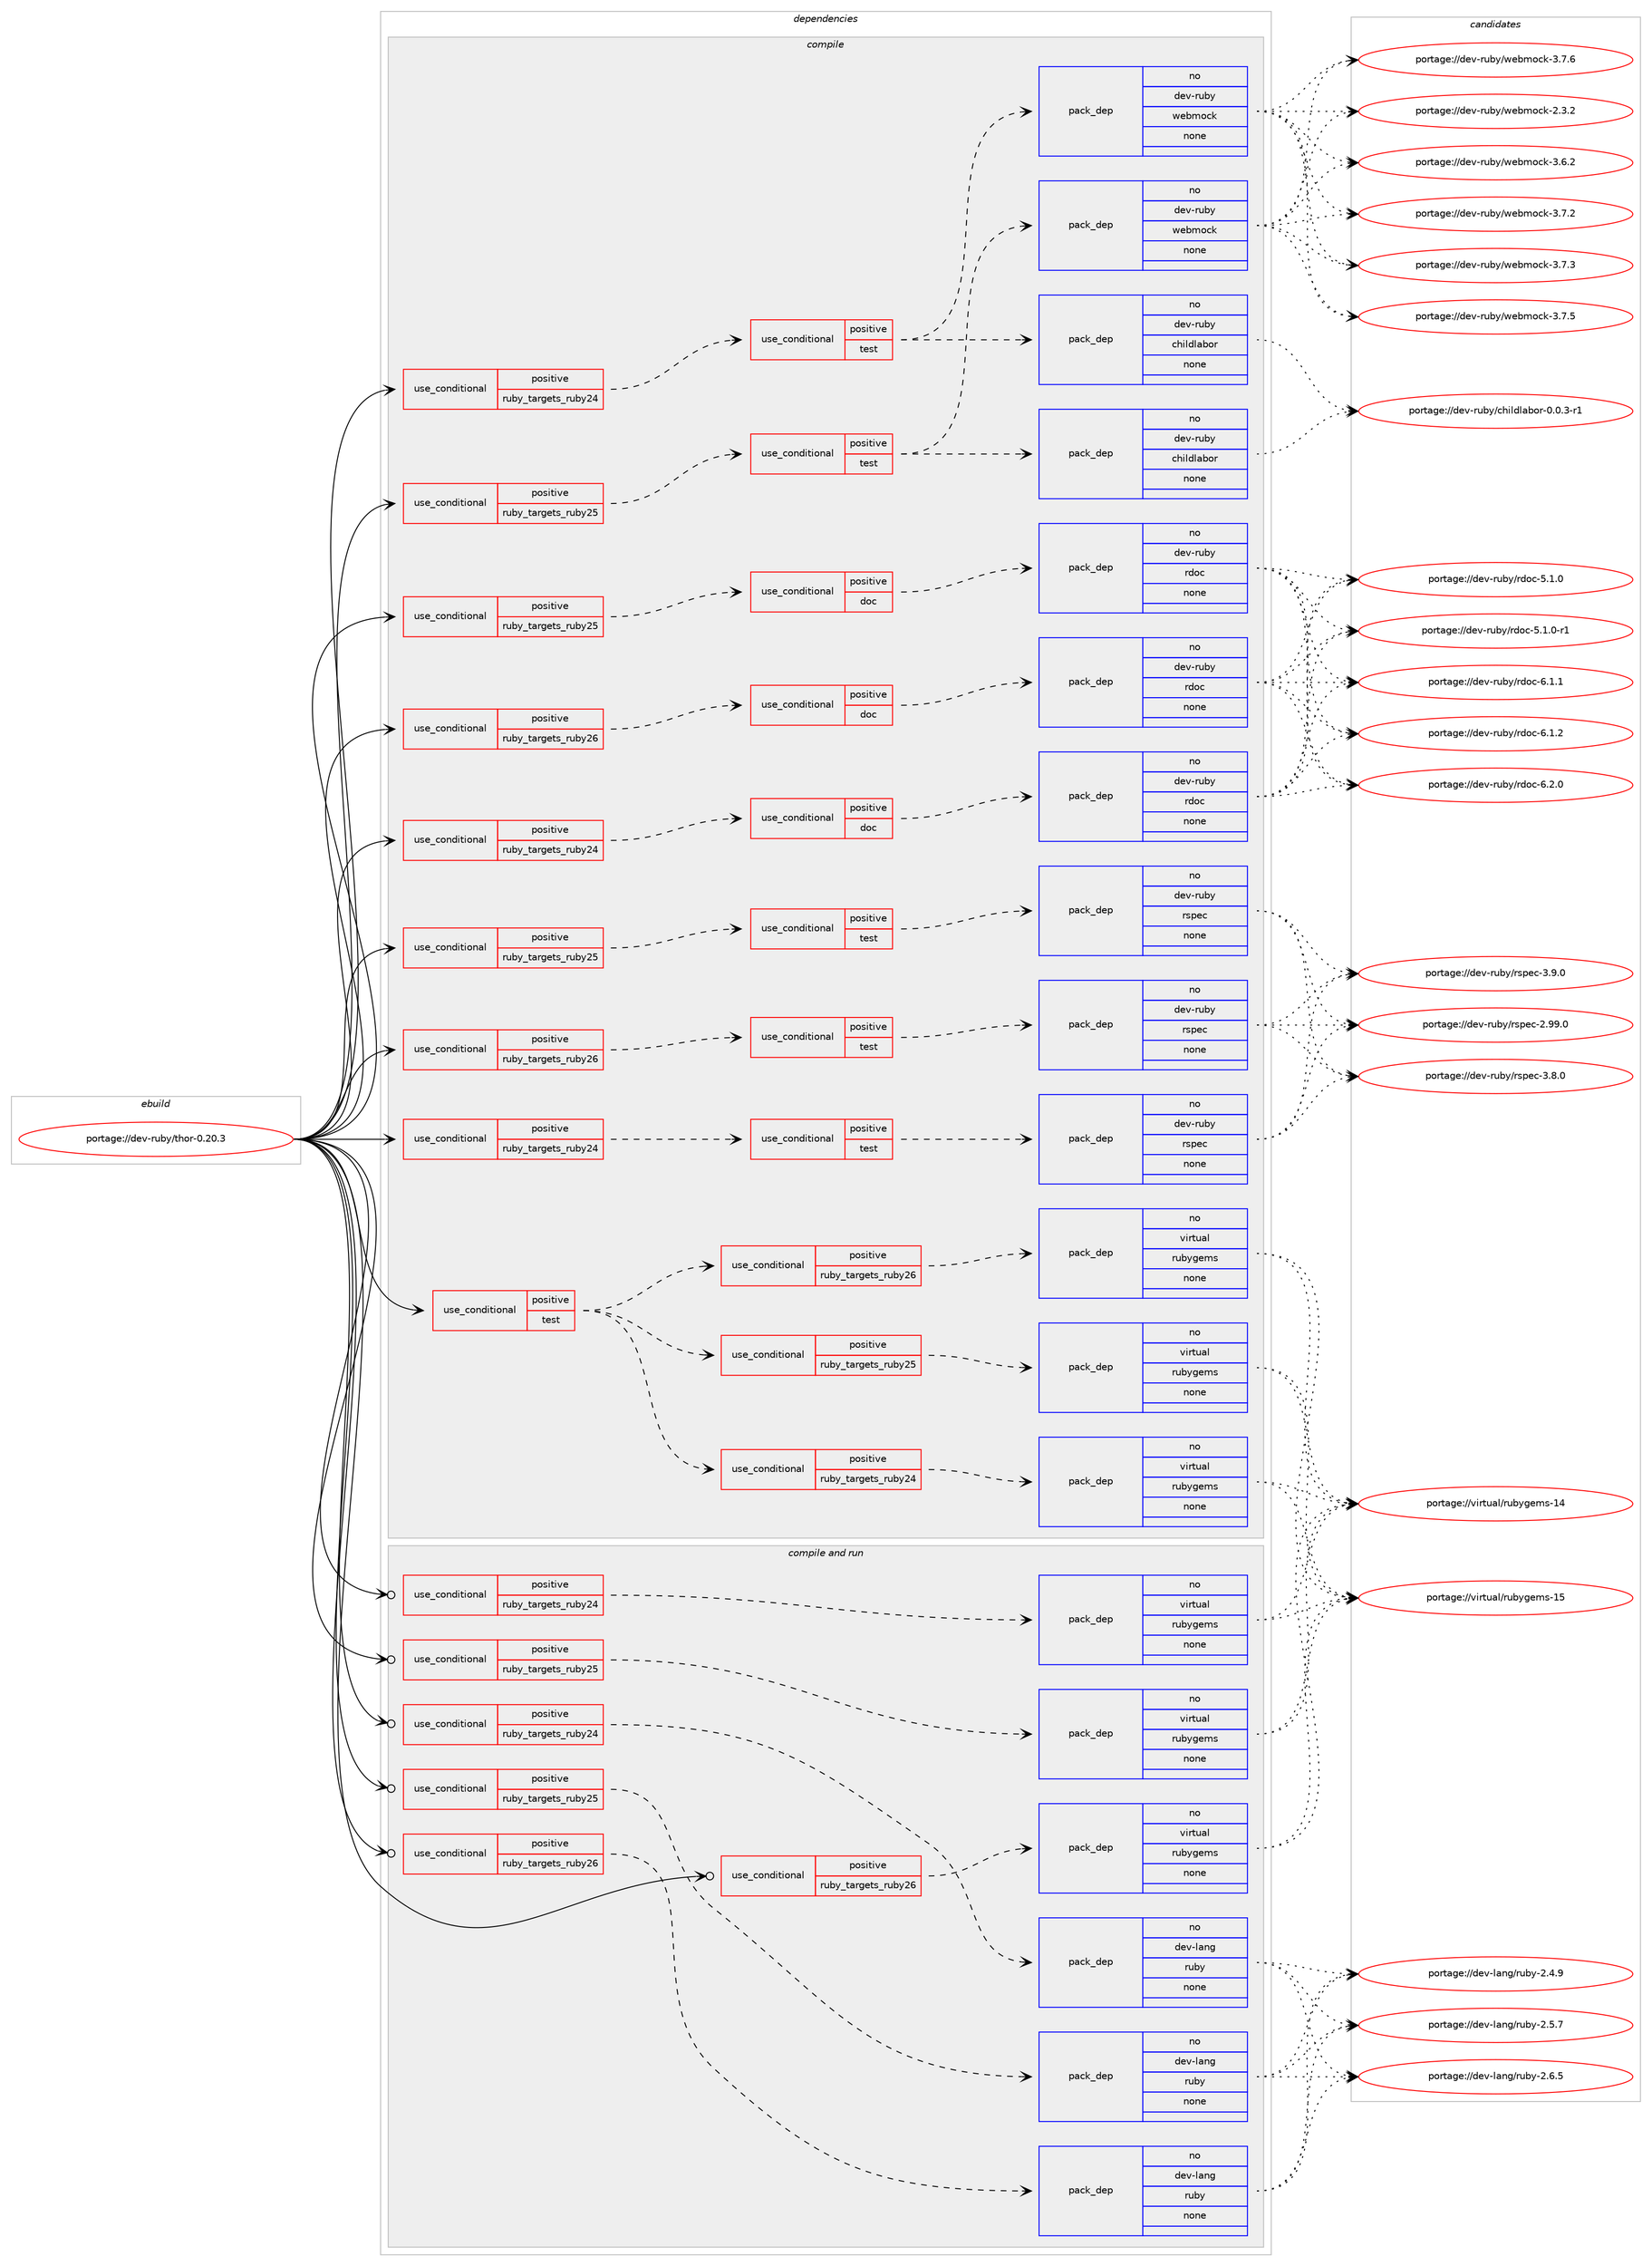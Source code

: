 digraph prolog {

# *************
# Graph options
# *************

newrank=true;
concentrate=true;
compound=true;
graph [rankdir=LR,fontname=Helvetica,fontsize=10,ranksep=1.5];#, ranksep=2.5, nodesep=0.2];
edge  [arrowhead=vee];
node  [fontname=Helvetica,fontsize=10];

# **********
# The ebuild
# **********

subgraph cluster_leftcol {
color=gray;
rank=same;
label=<<i>ebuild</i>>;
id [label="portage://dev-ruby/thor-0.20.3", color=red, width=4, href="../dev-ruby/thor-0.20.3.svg"];
}

# ****************
# The dependencies
# ****************

subgraph cluster_midcol {
color=gray;
label=<<i>dependencies</i>>;
subgraph cluster_compile {
fillcolor="#eeeeee";
style=filled;
label=<<i>compile</i>>;
subgraph cond67918 {
dependency252709 [label=<<TABLE BORDER="0" CELLBORDER="1" CELLSPACING="0" CELLPADDING="4"><TR><TD ROWSPAN="3" CELLPADDING="10">use_conditional</TD></TR><TR><TD>positive</TD></TR><TR><TD>ruby_targets_ruby24</TD></TR></TABLE>>, shape=none, color=red];
subgraph cond67919 {
dependency252710 [label=<<TABLE BORDER="0" CELLBORDER="1" CELLSPACING="0" CELLPADDING="4"><TR><TD ROWSPAN="3" CELLPADDING="10">use_conditional</TD></TR><TR><TD>positive</TD></TR><TR><TD>doc</TD></TR></TABLE>>, shape=none, color=red];
subgraph pack181232 {
dependency252711 [label=<<TABLE BORDER="0" CELLBORDER="1" CELLSPACING="0" CELLPADDING="4" WIDTH="220"><TR><TD ROWSPAN="6" CELLPADDING="30">pack_dep</TD></TR><TR><TD WIDTH="110">no</TD></TR><TR><TD>dev-ruby</TD></TR><TR><TD>rdoc</TD></TR><TR><TD>none</TD></TR><TR><TD></TD></TR></TABLE>>, shape=none, color=blue];
}
dependency252710:e -> dependency252711:w [weight=20,style="dashed",arrowhead="vee"];
}
dependency252709:e -> dependency252710:w [weight=20,style="dashed",arrowhead="vee"];
}
id:e -> dependency252709:w [weight=20,style="solid",arrowhead="vee"];
subgraph cond67920 {
dependency252712 [label=<<TABLE BORDER="0" CELLBORDER="1" CELLSPACING="0" CELLPADDING="4"><TR><TD ROWSPAN="3" CELLPADDING="10">use_conditional</TD></TR><TR><TD>positive</TD></TR><TR><TD>ruby_targets_ruby24</TD></TR></TABLE>>, shape=none, color=red];
subgraph cond67921 {
dependency252713 [label=<<TABLE BORDER="0" CELLBORDER="1" CELLSPACING="0" CELLPADDING="4"><TR><TD ROWSPAN="3" CELLPADDING="10">use_conditional</TD></TR><TR><TD>positive</TD></TR><TR><TD>test</TD></TR></TABLE>>, shape=none, color=red];
subgraph pack181233 {
dependency252714 [label=<<TABLE BORDER="0" CELLBORDER="1" CELLSPACING="0" CELLPADDING="4" WIDTH="220"><TR><TD ROWSPAN="6" CELLPADDING="30">pack_dep</TD></TR><TR><TD WIDTH="110">no</TD></TR><TR><TD>dev-ruby</TD></TR><TR><TD>childlabor</TD></TR><TR><TD>none</TD></TR><TR><TD></TD></TR></TABLE>>, shape=none, color=blue];
}
dependency252713:e -> dependency252714:w [weight=20,style="dashed",arrowhead="vee"];
subgraph pack181234 {
dependency252715 [label=<<TABLE BORDER="0" CELLBORDER="1" CELLSPACING="0" CELLPADDING="4" WIDTH="220"><TR><TD ROWSPAN="6" CELLPADDING="30">pack_dep</TD></TR><TR><TD WIDTH="110">no</TD></TR><TR><TD>dev-ruby</TD></TR><TR><TD>webmock</TD></TR><TR><TD>none</TD></TR><TR><TD></TD></TR></TABLE>>, shape=none, color=blue];
}
dependency252713:e -> dependency252715:w [weight=20,style="dashed",arrowhead="vee"];
}
dependency252712:e -> dependency252713:w [weight=20,style="dashed",arrowhead="vee"];
}
id:e -> dependency252712:w [weight=20,style="solid",arrowhead="vee"];
subgraph cond67922 {
dependency252716 [label=<<TABLE BORDER="0" CELLBORDER="1" CELLSPACING="0" CELLPADDING="4"><TR><TD ROWSPAN="3" CELLPADDING="10">use_conditional</TD></TR><TR><TD>positive</TD></TR><TR><TD>ruby_targets_ruby24</TD></TR></TABLE>>, shape=none, color=red];
subgraph cond67923 {
dependency252717 [label=<<TABLE BORDER="0" CELLBORDER="1" CELLSPACING="0" CELLPADDING="4"><TR><TD ROWSPAN="3" CELLPADDING="10">use_conditional</TD></TR><TR><TD>positive</TD></TR><TR><TD>test</TD></TR></TABLE>>, shape=none, color=red];
subgraph pack181235 {
dependency252718 [label=<<TABLE BORDER="0" CELLBORDER="1" CELLSPACING="0" CELLPADDING="4" WIDTH="220"><TR><TD ROWSPAN="6" CELLPADDING="30">pack_dep</TD></TR><TR><TD WIDTH="110">no</TD></TR><TR><TD>dev-ruby</TD></TR><TR><TD>rspec</TD></TR><TR><TD>none</TD></TR><TR><TD></TD></TR></TABLE>>, shape=none, color=blue];
}
dependency252717:e -> dependency252718:w [weight=20,style="dashed",arrowhead="vee"];
}
dependency252716:e -> dependency252717:w [weight=20,style="dashed",arrowhead="vee"];
}
id:e -> dependency252716:w [weight=20,style="solid",arrowhead="vee"];
subgraph cond67924 {
dependency252719 [label=<<TABLE BORDER="0" CELLBORDER="1" CELLSPACING="0" CELLPADDING="4"><TR><TD ROWSPAN="3" CELLPADDING="10">use_conditional</TD></TR><TR><TD>positive</TD></TR><TR><TD>ruby_targets_ruby25</TD></TR></TABLE>>, shape=none, color=red];
subgraph cond67925 {
dependency252720 [label=<<TABLE BORDER="0" CELLBORDER="1" CELLSPACING="0" CELLPADDING="4"><TR><TD ROWSPAN="3" CELLPADDING="10">use_conditional</TD></TR><TR><TD>positive</TD></TR><TR><TD>doc</TD></TR></TABLE>>, shape=none, color=red];
subgraph pack181236 {
dependency252721 [label=<<TABLE BORDER="0" CELLBORDER="1" CELLSPACING="0" CELLPADDING="4" WIDTH="220"><TR><TD ROWSPAN="6" CELLPADDING="30">pack_dep</TD></TR><TR><TD WIDTH="110">no</TD></TR><TR><TD>dev-ruby</TD></TR><TR><TD>rdoc</TD></TR><TR><TD>none</TD></TR><TR><TD></TD></TR></TABLE>>, shape=none, color=blue];
}
dependency252720:e -> dependency252721:w [weight=20,style="dashed",arrowhead="vee"];
}
dependency252719:e -> dependency252720:w [weight=20,style="dashed",arrowhead="vee"];
}
id:e -> dependency252719:w [weight=20,style="solid",arrowhead="vee"];
subgraph cond67926 {
dependency252722 [label=<<TABLE BORDER="0" CELLBORDER="1" CELLSPACING="0" CELLPADDING="4"><TR><TD ROWSPAN="3" CELLPADDING="10">use_conditional</TD></TR><TR><TD>positive</TD></TR><TR><TD>ruby_targets_ruby25</TD></TR></TABLE>>, shape=none, color=red];
subgraph cond67927 {
dependency252723 [label=<<TABLE BORDER="0" CELLBORDER="1" CELLSPACING="0" CELLPADDING="4"><TR><TD ROWSPAN="3" CELLPADDING="10">use_conditional</TD></TR><TR><TD>positive</TD></TR><TR><TD>test</TD></TR></TABLE>>, shape=none, color=red];
subgraph pack181237 {
dependency252724 [label=<<TABLE BORDER="0" CELLBORDER="1" CELLSPACING="0" CELLPADDING="4" WIDTH="220"><TR><TD ROWSPAN="6" CELLPADDING="30">pack_dep</TD></TR><TR><TD WIDTH="110">no</TD></TR><TR><TD>dev-ruby</TD></TR><TR><TD>childlabor</TD></TR><TR><TD>none</TD></TR><TR><TD></TD></TR></TABLE>>, shape=none, color=blue];
}
dependency252723:e -> dependency252724:w [weight=20,style="dashed",arrowhead="vee"];
subgraph pack181238 {
dependency252725 [label=<<TABLE BORDER="0" CELLBORDER="1" CELLSPACING="0" CELLPADDING="4" WIDTH="220"><TR><TD ROWSPAN="6" CELLPADDING="30">pack_dep</TD></TR><TR><TD WIDTH="110">no</TD></TR><TR><TD>dev-ruby</TD></TR><TR><TD>webmock</TD></TR><TR><TD>none</TD></TR><TR><TD></TD></TR></TABLE>>, shape=none, color=blue];
}
dependency252723:e -> dependency252725:w [weight=20,style="dashed",arrowhead="vee"];
}
dependency252722:e -> dependency252723:w [weight=20,style="dashed",arrowhead="vee"];
}
id:e -> dependency252722:w [weight=20,style="solid",arrowhead="vee"];
subgraph cond67928 {
dependency252726 [label=<<TABLE BORDER="0" CELLBORDER="1" CELLSPACING="0" CELLPADDING="4"><TR><TD ROWSPAN="3" CELLPADDING="10">use_conditional</TD></TR><TR><TD>positive</TD></TR><TR><TD>ruby_targets_ruby25</TD></TR></TABLE>>, shape=none, color=red];
subgraph cond67929 {
dependency252727 [label=<<TABLE BORDER="0" CELLBORDER="1" CELLSPACING="0" CELLPADDING="4"><TR><TD ROWSPAN="3" CELLPADDING="10">use_conditional</TD></TR><TR><TD>positive</TD></TR><TR><TD>test</TD></TR></TABLE>>, shape=none, color=red];
subgraph pack181239 {
dependency252728 [label=<<TABLE BORDER="0" CELLBORDER="1" CELLSPACING="0" CELLPADDING="4" WIDTH="220"><TR><TD ROWSPAN="6" CELLPADDING="30">pack_dep</TD></TR><TR><TD WIDTH="110">no</TD></TR><TR><TD>dev-ruby</TD></TR><TR><TD>rspec</TD></TR><TR><TD>none</TD></TR><TR><TD></TD></TR></TABLE>>, shape=none, color=blue];
}
dependency252727:e -> dependency252728:w [weight=20,style="dashed",arrowhead="vee"];
}
dependency252726:e -> dependency252727:w [weight=20,style="dashed",arrowhead="vee"];
}
id:e -> dependency252726:w [weight=20,style="solid",arrowhead="vee"];
subgraph cond67930 {
dependency252729 [label=<<TABLE BORDER="0" CELLBORDER="1" CELLSPACING="0" CELLPADDING="4"><TR><TD ROWSPAN="3" CELLPADDING="10">use_conditional</TD></TR><TR><TD>positive</TD></TR><TR><TD>ruby_targets_ruby26</TD></TR></TABLE>>, shape=none, color=red];
subgraph cond67931 {
dependency252730 [label=<<TABLE BORDER="0" CELLBORDER="1" CELLSPACING="0" CELLPADDING="4"><TR><TD ROWSPAN="3" CELLPADDING="10">use_conditional</TD></TR><TR><TD>positive</TD></TR><TR><TD>doc</TD></TR></TABLE>>, shape=none, color=red];
subgraph pack181240 {
dependency252731 [label=<<TABLE BORDER="0" CELLBORDER="1" CELLSPACING="0" CELLPADDING="4" WIDTH="220"><TR><TD ROWSPAN="6" CELLPADDING="30">pack_dep</TD></TR><TR><TD WIDTH="110">no</TD></TR><TR><TD>dev-ruby</TD></TR><TR><TD>rdoc</TD></TR><TR><TD>none</TD></TR><TR><TD></TD></TR></TABLE>>, shape=none, color=blue];
}
dependency252730:e -> dependency252731:w [weight=20,style="dashed",arrowhead="vee"];
}
dependency252729:e -> dependency252730:w [weight=20,style="dashed",arrowhead="vee"];
}
id:e -> dependency252729:w [weight=20,style="solid",arrowhead="vee"];
subgraph cond67932 {
dependency252732 [label=<<TABLE BORDER="0" CELLBORDER="1" CELLSPACING="0" CELLPADDING="4"><TR><TD ROWSPAN="3" CELLPADDING="10">use_conditional</TD></TR><TR><TD>positive</TD></TR><TR><TD>ruby_targets_ruby26</TD></TR></TABLE>>, shape=none, color=red];
subgraph cond67933 {
dependency252733 [label=<<TABLE BORDER="0" CELLBORDER="1" CELLSPACING="0" CELLPADDING="4"><TR><TD ROWSPAN="3" CELLPADDING="10">use_conditional</TD></TR><TR><TD>positive</TD></TR><TR><TD>test</TD></TR></TABLE>>, shape=none, color=red];
subgraph pack181241 {
dependency252734 [label=<<TABLE BORDER="0" CELLBORDER="1" CELLSPACING="0" CELLPADDING="4" WIDTH="220"><TR><TD ROWSPAN="6" CELLPADDING="30">pack_dep</TD></TR><TR><TD WIDTH="110">no</TD></TR><TR><TD>dev-ruby</TD></TR><TR><TD>rspec</TD></TR><TR><TD>none</TD></TR><TR><TD></TD></TR></TABLE>>, shape=none, color=blue];
}
dependency252733:e -> dependency252734:w [weight=20,style="dashed",arrowhead="vee"];
}
dependency252732:e -> dependency252733:w [weight=20,style="dashed",arrowhead="vee"];
}
id:e -> dependency252732:w [weight=20,style="solid",arrowhead="vee"];
subgraph cond67934 {
dependency252735 [label=<<TABLE BORDER="0" CELLBORDER="1" CELLSPACING="0" CELLPADDING="4"><TR><TD ROWSPAN="3" CELLPADDING="10">use_conditional</TD></TR><TR><TD>positive</TD></TR><TR><TD>test</TD></TR></TABLE>>, shape=none, color=red];
subgraph cond67935 {
dependency252736 [label=<<TABLE BORDER="0" CELLBORDER="1" CELLSPACING="0" CELLPADDING="4"><TR><TD ROWSPAN="3" CELLPADDING="10">use_conditional</TD></TR><TR><TD>positive</TD></TR><TR><TD>ruby_targets_ruby24</TD></TR></TABLE>>, shape=none, color=red];
subgraph pack181242 {
dependency252737 [label=<<TABLE BORDER="0" CELLBORDER="1" CELLSPACING="0" CELLPADDING="4" WIDTH="220"><TR><TD ROWSPAN="6" CELLPADDING="30">pack_dep</TD></TR><TR><TD WIDTH="110">no</TD></TR><TR><TD>virtual</TD></TR><TR><TD>rubygems</TD></TR><TR><TD>none</TD></TR><TR><TD></TD></TR></TABLE>>, shape=none, color=blue];
}
dependency252736:e -> dependency252737:w [weight=20,style="dashed",arrowhead="vee"];
}
dependency252735:e -> dependency252736:w [weight=20,style="dashed",arrowhead="vee"];
subgraph cond67936 {
dependency252738 [label=<<TABLE BORDER="0" CELLBORDER="1" CELLSPACING="0" CELLPADDING="4"><TR><TD ROWSPAN="3" CELLPADDING="10">use_conditional</TD></TR><TR><TD>positive</TD></TR><TR><TD>ruby_targets_ruby25</TD></TR></TABLE>>, shape=none, color=red];
subgraph pack181243 {
dependency252739 [label=<<TABLE BORDER="0" CELLBORDER="1" CELLSPACING="0" CELLPADDING="4" WIDTH="220"><TR><TD ROWSPAN="6" CELLPADDING="30">pack_dep</TD></TR><TR><TD WIDTH="110">no</TD></TR><TR><TD>virtual</TD></TR><TR><TD>rubygems</TD></TR><TR><TD>none</TD></TR><TR><TD></TD></TR></TABLE>>, shape=none, color=blue];
}
dependency252738:e -> dependency252739:w [weight=20,style="dashed",arrowhead="vee"];
}
dependency252735:e -> dependency252738:w [weight=20,style="dashed",arrowhead="vee"];
subgraph cond67937 {
dependency252740 [label=<<TABLE BORDER="0" CELLBORDER="1" CELLSPACING="0" CELLPADDING="4"><TR><TD ROWSPAN="3" CELLPADDING="10">use_conditional</TD></TR><TR><TD>positive</TD></TR><TR><TD>ruby_targets_ruby26</TD></TR></TABLE>>, shape=none, color=red];
subgraph pack181244 {
dependency252741 [label=<<TABLE BORDER="0" CELLBORDER="1" CELLSPACING="0" CELLPADDING="4" WIDTH="220"><TR><TD ROWSPAN="6" CELLPADDING="30">pack_dep</TD></TR><TR><TD WIDTH="110">no</TD></TR><TR><TD>virtual</TD></TR><TR><TD>rubygems</TD></TR><TR><TD>none</TD></TR><TR><TD></TD></TR></TABLE>>, shape=none, color=blue];
}
dependency252740:e -> dependency252741:w [weight=20,style="dashed",arrowhead="vee"];
}
dependency252735:e -> dependency252740:w [weight=20,style="dashed",arrowhead="vee"];
}
id:e -> dependency252735:w [weight=20,style="solid",arrowhead="vee"];
}
subgraph cluster_compileandrun {
fillcolor="#eeeeee";
style=filled;
label=<<i>compile and run</i>>;
subgraph cond67938 {
dependency252742 [label=<<TABLE BORDER="0" CELLBORDER="1" CELLSPACING="0" CELLPADDING="4"><TR><TD ROWSPAN="3" CELLPADDING="10">use_conditional</TD></TR><TR><TD>positive</TD></TR><TR><TD>ruby_targets_ruby24</TD></TR></TABLE>>, shape=none, color=red];
subgraph pack181245 {
dependency252743 [label=<<TABLE BORDER="0" CELLBORDER="1" CELLSPACING="0" CELLPADDING="4" WIDTH="220"><TR><TD ROWSPAN="6" CELLPADDING="30">pack_dep</TD></TR><TR><TD WIDTH="110">no</TD></TR><TR><TD>dev-lang</TD></TR><TR><TD>ruby</TD></TR><TR><TD>none</TD></TR><TR><TD></TD></TR></TABLE>>, shape=none, color=blue];
}
dependency252742:e -> dependency252743:w [weight=20,style="dashed",arrowhead="vee"];
}
id:e -> dependency252742:w [weight=20,style="solid",arrowhead="odotvee"];
subgraph cond67939 {
dependency252744 [label=<<TABLE BORDER="0" CELLBORDER="1" CELLSPACING="0" CELLPADDING="4"><TR><TD ROWSPAN="3" CELLPADDING="10">use_conditional</TD></TR><TR><TD>positive</TD></TR><TR><TD>ruby_targets_ruby24</TD></TR></TABLE>>, shape=none, color=red];
subgraph pack181246 {
dependency252745 [label=<<TABLE BORDER="0" CELLBORDER="1" CELLSPACING="0" CELLPADDING="4" WIDTH="220"><TR><TD ROWSPAN="6" CELLPADDING="30">pack_dep</TD></TR><TR><TD WIDTH="110">no</TD></TR><TR><TD>virtual</TD></TR><TR><TD>rubygems</TD></TR><TR><TD>none</TD></TR><TR><TD></TD></TR></TABLE>>, shape=none, color=blue];
}
dependency252744:e -> dependency252745:w [weight=20,style="dashed",arrowhead="vee"];
}
id:e -> dependency252744:w [weight=20,style="solid",arrowhead="odotvee"];
subgraph cond67940 {
dependency252746 [label=<<TABLE BORDER="0" CELLBORDER="1" CELLSPACING="0" CELLPADDING="4"><TR><TD ROWSPAN="3" CELLPADDING="10">use_conditional</TD></TR><TR><TD>positive</TD></TR><TR><TD>ruby_targets_ruby25</TD></TR></TABLE>>, shape=none, color=red];
subgraph pack181247 {
dependency252747 [label=<<TABLE BORDER="0" CELLBORDER="1" CELLSPACING="0" CELLPADDING="4" WIDTH="220"><TR><TD ROWSPAN="6" CELLPADDING="30">pack_dep</TD></TR><TR><TD WIDTH="110">no</TD></TR><TR><TD>dev-lang</TD></TR><TR><TD>ruby</TD></TR><TR><TD>none</TD></TR><TR><TD></TD></TR></TABLE>>, shape=none, color=blue];
}
dependency252746:e -> dependency252747:w [weight=20,style="dashed",arrowhead="vee"];
}
id:e -> dependency252746:w [weight=20,style="solid",arrowhead="odotvee"];
subgraph cond67941 {
dependency252748 [label=<<TABLE BORDER="0" CELLBORDER="1" CELLSPACING="0" CELLPADDING="4"><TR><TD ROWSPAN="3" CELLPADDING="10">use_conditional</TD></TR><TR><TD>positive</TD></TR><TR><TD>ruby_targets_ruby25</TD></TR></TABLE>>, shape=none, color=red];
subgraph pack181248 {
dependency252749 [label=<<TABLE BORDER="0" CELLBORDER="1" CELLSPACING="0" CELLPADDING="4" WIDTH="220"><TR><TD ROWSPAN="6" CELLPADDING="30">pack_dep</TD></TR><TR><TD WIDTH="110">no</TD></TR><TR><TD>virtual</TD></TR><TR><TD>rubygems</TD></TR><TR><TD>none</TD></TR><TR><TD></TD></TR></TABLE>>, shape=none, color=blue];
}
dependency252748:e -> dependency252749:w [weight=20,style="dashed",arrowhead="vee"];
}
id:e -> dependency252748:w [weight=20,style="solid",arrowhead="odotvee"];
subgraph cond67942 {
dependency252750 [label=<<TABLE BORDER="0" CELLBORDER="1" CELLSPACING="0" CELLPADDING="4"><TR><TD ROWSPAN="3" CELLPADDING="10">use_conditional</TD></TR><TR><TD>positive</TD></TR><TR><TD>ruby_targets_ruby26</TD></TR></TABLE>>, shape=none, color=red];
subgraph pack181249 {
dependency252751 [label=<<TABLE BORDER="0" CELLBORDER="1" CELLSPACING="0" CELLPADDING="4" WIDTH="220"><TR><TD ROWSPAN="6" CELLPADDING="30">pack_dep</TD></TR><TR><TD WIDTH="110">no</TD></TR><TR><TD>dev-lang</TD></TR><TR><TD>ruby</TD></TR><TR><TD>none</TD></TR><TR><TD></TD></TR></TABLE>>, shape=none, color=blue];
}
dependency252750:e -> dependency252751:w [weight=20,style="dashed",arrowhead="vee"];
}
id:e -> dependency252750:w [weight=20,style="solid",arrowhead="odotvee"];
subgraph cond67943 {
dependency252752 [label=<<TABLE BORDER="0" CELLBORDER="1" CELLSPACING="0" CELLPADDING="4"><TR><TD ROWSPAN="3" CELLPADDING="10">use_conditional</TD></TR><TR><TD>positive</TD></TR><TR><TD>ruby_targets_ruby26</TD></TR></TABLE>>, shape=none, color=red];
subgraph pack181250 {
dependency252753 [label=<<TABLE BORDER="0" CELLBORDER="1" CELLSPACING="0" CELLPADDING="4" WIDTH="220"><TR><TD ROWSPAN="6" CELLPADDING="30">pack_dep</TD></TR><TR><TD WIDTH="110">no</TD></TR><TR><TD>virtual</TD></TR><TR><TD>rubygems</TD></TR><TR><TD>none</TD></TR><TR><TD></TD></TR></TABLE>>, shape=none, color=blue];
}
dependency252752:e -> dependency252753:w [weight=20,style="dashed",arrowhead="vee"];
}
id:e -> dependency252752:w [weight=20,style="solid",arrowhead="odotvee"];
}
subgraph cluster_run {
fillcolor="#eeeeee";
style=filled;
label=<<i>run</i>>;
}
}

# **************
# The candidates
# **************

subgraph cluster_choices {
rank=same;
color=gray;
label=<<i>candidates</i>>;

subgraph choice181232 {
color=black;
nodesep=1;
choiceportage10010111845114117981214711410011199455346494648 [label="portage://dev-ruby/rdoc-5.1.0", color=red, width=4,href="../dev-ruby/rdoc-5.1.0.svg"];
choiceportage100101118451141179812147114100111994553464946484511449 [label="portage://dev-ruby/rdoc-5.1.0-r1", color=red, width=4,href="../dev-ruby/rdoc-5.1.0-r1.svg"];
choiceportage10010111845114117981214711410011199455446494649 [label="portage://dev-ruby/rdoc-6.1.1", color=red, width=4,href="../dev-ruby/rdoc-6.1.1.svg"];
choiceportage10010111845114117981214711410011199455446494650 [label="portage://dev-ruby/rdoc-6.1.2", color=red, width=4,href="../dev-ruby/rdoc-6.1.2.svg"];
choiceportage10010111845114117981214711410011199455446504648 [label="portage://dev-ruby/rdoc-6.2.0", color=red, width=4,href="../dev-ruby/rdoc-6.2.0.svg"];
dependency252711:e -> choiceportage10010111845114117981214711410011199455346494648:w [style=dotted,weight="100"];
dependency252711:e -> choiceportage100101118451141179812147114100111994553464946484511449:w [style=dotted,weight="100"];
dependency252711:e -> choiceportage10010111845114117981214711410011199455446494649:w [style=dotted,weight="100"];
dependency252711:e -> choiceportage10010111845114117981214711410011199455446494650:w [style=dotted,weight="100"];
dependency252711:e -> choiceportage10010111845114117981214711410011199455446504648:w [style=dotted,weight="100"];
}
subgraph choice181233 {
color=black;
nodesep=1;
choiceportage1001011184511411798121479910410510810010897981111144548464846514511449 [label="portage://dev-ruby/childlabor-0.0.3-r1", color=red, width=4,href="../dev-ruby/childlabor-0.0.3-r1.svg"];
dependency252714:e -> choiceportage1001011184511411798121479910410510810010897981111144548464846514511449:w [style=dotted,weight="100"];
}
subgraph choice181234 {
color=black;
nodesep=1;
choiceportage1001011184511411798121471191019810911199107455046514650 [label="portage://dev-ruby/webmock-2.3.2", color=red, width=4,href="../dev-ruby/webmock-2.3.2.svg"];
choiceportage1001011184511411798121471191019810911199107455146544650 [label="portage://dev-ruby/webmock-3.6.2", color=red, width=4,href="../dev-ruby/webmock-3.6.2.svg"];
choiceportage1001011184511411798121471191019810911199107455146554650 [label="portage://dev-ruby/webmock-3.7.2", color=red, width=4,href="../dev-ruby/webmock-3.7.2.svg"];
choiceportage1001011184511411798121471191019810911199107455146554651 [label="portage://dev-ruby/webmock-3.7.3", color=red, width=4,href="../dev-ruby/webmock-3.7.3.svg"];
choiceportage1001011184511411798121471191019810911199107455146554653 [label="portage://dev-ruby/webmock-3.7.5", color=red, width=4,href="../dev-ruby/webmock-3.7.5.svg"];
choiceportage1001011184511411798121471191019810911199107455146554654 [label="portage://dev-ruby/webmock-3.7.6", color=red, width=4,href="../dev-ruby/webmock-3.7.6.svg"];
dependency252715:e -> choiceportage1001011184511411798121471191019810911199107455046514650:w [style=dotted,weight="100"];
dependency252715:e -> choiceportage1001011184511411798121471191019810911199107455146544650:w [style=dotted,weight="100"];
dependency252715:e -> choiceportage1001011184511411798121471191019810911199107455146554650:w [style=dotted,weight="100"];
dependency252715:e -> choiceportage1001011184511411798121471191019810911199107455146554651:w [style=dotted,weight="100"];
dependency252715:e -> choiceportage1001011184511411798121471191019810911199107455146554653:w [style=dotted,weight="100"];
dependency252715:e -> choiceportage1001011184511411798121471191019810911199107455146554654:w [style=dotted,weight="100"];
}
subgraph choice181235 {
color=black;
nodesep=1;
choiceportage1001011184511411798121471141151121019945504657574648 [label="portage://dev-ruby/rspec-2.99.0", color=red, width=4,href="../dev-ruby/rspec-2.99.0.svg"];
choiceportage10010111845114117981214711411511210199455146564648 [label="portage://dev-ruby/rspec-3.8.0", color=red, width=4,href="../dev-ruby/rspec-3.8.0.svg"];
choiceportage10010111845114117981214711411511210199455146574648 [label="portage://dev-ruby/rspec-3.9.0", color=red, width=4,href="../dev-ruby/rspec-3.9.0.svg"];
dependency252718:e -> choiceportage1001011184511411798121471141151121019945504657574648:w [style=dotted,weight="100"];
dependency252718:e -> choiceportage10010111845114117981214711411511210199455146564648:w [style=dotted,weight="100"];
dependency252718:e -> choiceportage10010111845114117981214711411511210199455146574648:w [style=dotted,weight="100"];
}
subgraph choice181236 {
color=black;
nodesep=1;
choiceportage10010111845114117981214711410011199455346494648 [label="portage://dev-ruby/rdoc-5.1.0", color=red, width=4,href="../dev-ruby/rdoc-5.1.0.svg"];
choiceportage100101118451141179812147114100111994553464946484511449 [label="portage://dev-ruby/rdoc-5.1.0-r1", color=red, width=4,href="../dev-ruby/rdoc-5.1.0-r1.svg"];
choiceportage10010111845114117981214711410011199455446494649 [label="portage://dev-ruby/rdoc-6.1.1", color=red, width=4,href="../dev-ruby/rdoc-6.1.1.svg"];
choiceportage10010111845114117981214711410011199455446494650 [label="portage://dev-ruby/rdoc-6.1.2", color=red, width=4,href="../dev-ruby/rdoc-6.1.2.svg"];
choiceportage10010111845114117981214711410011199455446504648 [label="portage://dev-ruby/rdoc-6.2.0", color=red, width=4,href="../dev-ruby/rdoc-6.2.0.svg"];
dependency252721:e -> choiceportage10010111845114117981214711410011199455346494648:w [style=dotted,weight="100"];
dependency252721:e -> choiceportage100101118451141179812147114100111994553464946484511449:w [style=dotted,weight="100"];
dependency252721:e -> choiceportage10010111845114117981214711410011199455446494649:w [style=dotted,weight="100"];
dependency252721:e -> choiceportage10010111845114117981214711410011199455446494650:w [style=dotted,weight="100"];
dependency252721:e -> choiceportage10010111845114117981214711410011199455446504648:w [style=dotted,weight="100"];
}
subgraph choice181237 {
color=black;
nodesep=1;
choiceportage1001011184511411798121479910410510810010897981111144548464846514511449 [label="portage://dev-ruby/childlabor-0.0.3-r1", color=red, width=4,href="../dev-ruby/childlabor-0.0.3-r1.svg"];
dependency252724:e -> choiceportage1001011184511411798121479910410510810010897981111144548464846514511449:w [style=dotted,weight="100"];
}
subgraph choice181238 {
color=black;
nodesep=1;
choiceportage1001011184511411798121471191019810911199107455046514650 [label="portage://dev-ruby/webmock-2.3.2", color=red, width=4,href="../dev-ruby/webmock-2.3.2.svg"];
choiceportage1001011184511411798121471191019810911199107455146544650 [label="portage://dev-ruby/webmock-3.6.2", color=red, width=4,href="../dev-ruby/webmock-3.6.2.svg"];
choiceportage1001011184511411798121471191019810911199107455146554650 [label="portage://dev-ruby/webmock-3.7.2", color=red, width=4,href="../dev-ruby/webmock-3.7.2.svg"];
choiceportage1001011184511411798121471191019810911199107455146554651 [label="portage://dev-ruby/webmock-3.7.3", color=red, width=4,href="../dev-ruby/webmock-3.7.3.svg"];
choiceportage1001011184511411798121471191019810911199107455146554653 [label="portage://dev-ruby/webmock-3.7.5", color=red, width=4,href="../dev-ruby/webmock-3.7.5.svg"];
choiceportage1001011184511411798121471191019810911199107455146554654 [label="portage://dev-ruby/webmock-3.7.6", color=red, width=4,href="../dev-ruby/webmock-3.7.6.svg"];
dependency252725:e -> choiceportage1001011184511411798121471191019810911199107455046514650:w [style=dotted,weight="100"];
dependency252725:e -> choiceportage1001011184511411798121471191019810911199107455146544650:w [style=dotted,weight="100"];
dependency252725:e -> choiceportage1001011184511411798121471191019810911199107455146554650:w [style=dotted,weight="100"];
dependency252725:e -> choiceportage1001011184511411798121471191019810911199107455146554651:w [style=dotted,weight="100"];
dependency252725:e -> choiceportage1001011184511411798121471191019810911199107455146554653:w [style=dotted,weight="100"];
dependency252725:e -> choiceportage1001011184511411798121471191019810911199107455146554654:w [style=dotted,weight="100"];
}
subgraph choice181239 {
color=black;
nodesep=1;
choiceportage1001011184511411798121471141151121019945504657574648 [label="portage://dev-ruby/rspec-2.99.0", color=red, width=4,href="../dev-ruby/rspec-2.99.0.svg"];
choiceportage10010111845114117981214711411511210199455146564648 [label="portage://dev-ruby/rspec-3.8.0", color=red, width=4,href="../dev-ruby/rspec-3.8.0.svg"];
choiceportage10010111845114117981214711411511210199455146574648 [label="portage://dev-ruby/rspec-3.9.0", color=red, width=4,href="../dev-ruby/rspec-3.9.0.svg"];
dependency252728:e -> choiceportage1001011184511411798121471141151121019945504657574648:w [style=dotted,weight="100"];
dependency252728:e -> choiceportage10010111845114117981214711411511210199455146564648:w [style=dotted,weight="100"];
dependency252728:e -> choiceportage10010111845114117981214711411511210199455146574648:w [style=dotted,weight="100"];
}
subgraph choice181240 {
color=black;
nodesep=1;
choiceportage10010111845114117981214711410011199455346494648 [label="portage://dev-ruby/rdoc-5.1.0", color=red, width=4,href="../dev-ruby/rdoc-5.1.0.svg"];
choiceportage100101118451141179812147114100111994553464946484511449 [label="portage://dev-ruby/rdoc-5.1.0-r1", color=red, width=4,href="../dev-ruby/rdoc-5.1.0-r1.svg"];
choiceportage10010111845114117981214711410011199455446494649 [label="portage://dev-ruby/rdoc-6.1.1", color=red, width=4,href="../dev-ruby/rdoc-6.1.1.svg"];
choiceportage10010111845114117981214711410011199455446494650 [label="portage://dev-ruby/rdoc-6.1.2", color=red, width=4,href="../dev-ruby/rdoc-6.1.2.svg"];
choiceportage10010111845114117981214711410011199455446504648 [label="portage://dev-ruby/rdoc-6.2.0", color=red, width=4,href="../dev-ruby/rdoc-6.2.0.svg"];
dependency252731:e -> choiceportage10010111845114117981214711410011199455346494648:w [style=dotted,weight="100"];
dependency252731:e -> choiceportage100101118451141179812147114100111994553464946484511449:w [style=dotted,weight="100"];
dependency252731:e -> choiceportage10010111845114117981214711410011199455446494649:w [style=dotted,weight="100"];
dependency252731:e -> choiceportage10010111845114117981214711410011199455446494650:w [style=dotted,weight="100"];
dependency252731:e -> choiceportage10010111845114117981214711410011199455446504648:w [style=dotted,weight="100"];
}
subgraph choice181241 {
color=black;
nodesep=1;
choiceportage1001011184511411798121471141151121019945504657574648 [label="portage://dev-ruby/rspec-2.99.0", color=red, width=4,href="../dev-ruby/rspec-2.99.0.svg"];
choiceportage10010111845114117981214711411511210199455146564648 [label="portage://dev-ruby/rspec-3.8.0", color=red, width=4,href="../dev-ruby/rspec-3.8.0.svg"];
choiceportage10010111845114117981214711411511210199455146574648 [label="portage://dev-ruby/rspec-3.9.0", color=red, width=4,href="../dev-ruby/rspec-3.9.0.svg"];
dependency252734:e -> choiceportage1001011184511411798121471141151121019945504657574648:w [style=dotted,weight="100"];
dependency252734:e -> choiceportage10010111845114117981214711411511210199455146564648:w [style=dotted,weight="100"];
dependency252734:e -> choiceportage10010111845114117981214711411511210199455146574648:w [style=dotted,weight="100"];
}
subgraph choice181242 {
color=black;
nodesep=1;
choiceportage118105114116117971084711411798121103101109115454952 [label="portage://virtual/rubygems-14", color=red, width=4,href="../virtual/rubygems-14.svg"];
choiceportage118105114116117971084711411798121103101109115454953 [label="portage://virtual/rubygems-15", color=red, width=4,href="../virtual/rubygems-15.svg"];
dependency252737:e -> choiceportage118105114116117971084711411798121103101109115454952:w [style=dotted,weight="100"];
dependency252737:e -> choiceportage118105114116117971084711411798121103101109115454953:w [style=dotted,weight="100"];
}
subgraph choice181243 {
color=black;
nodesep=1;
choiceportage118105114116117971084711411798121103101109115454952 [label="portage://virtual/rubygems-14", color=red, width=4,href="../virtual/rubygems-14.svg"];
choiceportage118105114116117971084711411798121103101109115454953 [label="portage://virtual/rubygems-15", color=red, width=4,href="../virtual/rubygems-15.svg"];
dependency252739:e -> choiceportage118105114116117971084711411798121103101109115454952:w [style=dotted,weight="100"];
dependency252739:e -> choiceportage118105114116117971084711411798121103101109115454953:w [style=dotted,weight="100"];
}
subgraph choice181244 {
color=black;
nodesep=1;
choiceportage118105114116117971084711411798121103101109115454952 [label="portage://virtual/rubygems-14", color=red, width=4,href="../virtual/rubygems-14.svg"];
choiceportage118105114116117971084711411798121103101109115454953 [label="portage://virtual/rubygems-15", color=red, width=4,href="../virtual/rubygems-15.svg"];
dependency252741:e -> choiceportage118105114116117971084711411798121103101109115454952:w [style=dotted,weight="100"];
dependency252741:e -> choiceportage118105114116117971084711411798121103101109115454953:w [style=dotted,weight="100"];
}
subgraph choice181245 {
color=black;
nodesep=1;
choiceportage10010111845108971101034711411798121455046524657 [label="portage://dev-lang/ruby-2.4.9", color=red, width=4,href="../dev-lang/ruby-2.4.9.svg"];
choiceportage10010111845108971101034711411798121455046534655 [label="portage://dev-lang/ruby-2.5.7", color=red, width=4,href="../dev-lang/ruby-2.5.7.svg"];
choiceportage10010111845108971101034711411798121455046544653 [label="portage://dev-lang/ruby-2.6.5", color=red, width=4,href="../dev-lang/ruby-2.6.5.svg"];
dependency252743:e -> choiceportage10010111845108971101034711411798121455046524657:w [style=dotted,weight="100"];
dependency252743:e -> choiceportage10010111845108971101034711411798121455046534655:w [style=dotted,weight="100"];
dependency252743:e -> choiceportage10010111845108971101034711411798121455046544653:w [style=dotted,weight="100"];
}
subgraph choice181246 {
color=black;
nodesep=1;
choiceportage118105114116117971084711411798121103101109115454952 [label="portage://virtual/rubygems-14", color=red, width=4,href="../virtual/rubygems-14.svg"];
choiceportage118105114116117971084711411798121103101109115454953 [label="portage://virtual/rubygems-15", color=red, width=4,href="../virtual/rubygems-15.svg"];
dependency252745:e -> choiceportage118105114116117971084711411798121103101109115454952:w [style=dotted,weight="100"];
dependency252745:e -> choiceportage118105114116117971084711411798121103101109115454953:w [style=dotted,weight="100"];
}
subgraph choice181247 {
color=black;
nodesep=1;
choiceportage10010111845108971101034711411798121455046524657 [label="portage://dev-lang/ruby-2.4.9", color=red, width=4,href="../dev-lang/ruby-2.4.9.svg"];
choiceportage10010111845108971101034711411798121455046534655 [label="portage://dev-lang/ruby-2.5.7", color=red, width=4,href="../dev-lang/ruby-2.5.7.svg"];
choiceportage10010111845108971101034711411798121455046544653 [label="portage://dev-lang/ruby-2.6.5", color=red, width=4,href="../dev-lang/ruby-2.6.5.svg"];
dependency252747:e -> choiceportage10010111845108971101034711411798121455046524657:w [style=dotted,weight="100"];
dependency252747:e -> choiceportage10010111845108971101034711411798121455046534655:w [style=dotted,weight="100"];
dependency252747:e -> choiceportage10010111845108971101034711411798121455046544653:w [style=dotted,weight="100"];
}
subgraph choice181248 {
color=black;
nodesep=1;
choiceportage118105114116117971084711411798121103101109115454952 [label="portage://virtual/rubygems-14", color=red, width=4,href="../virtual/rubygems-14.svg"];
choiceportage118105114116117971084711411798121103101109115454953 [label="portage://virtual/rubygems-15", color=red, width=4,href="../virtual/rubygems-15.svg"];
dependency252749:e -> choiceportage118105114116117971084711411798121103101109115454952:w [style=dotted,weight="100"];
dependency252749:e -> choiceportage118105114116117971084711411798121103101109115454953:w [style=dotted,weight="100"];
}
subgraph choice181249 {
color=black;
nodesep=1;
choiceportage10010111845108971101034711411798121455046524657 [label="portage://dev-lang/ruby-2.4.9", color=red, width=4,href="../dev-lang/ruby-2.4.9.svg"];
choiceportage10010111845108971101034711411798121455046534655 [label="portage://dev-lang/ruby-2.5.7", color=red, width=4,href="../dev-lang/ruby-2.5.7.svg"];
choiceportage10010111845108971101034711411798121455046544653 [label="portage://dev-lang/ruby-2.6.5", color=red, width=4,href="../dev-lang/ruby-2.6.5.svg"];
dependency252751:e -> choiceportage10010111845108971101034711411798121455046524657:w [style=dotted,weight="100"];
dependency252751:e -> choiceportage10010111845108971101034711411798121455046534655:w [style=dotted,weight="100"];
dependency252751:e -> choiceportage10010111845108971101034711411798121455046544653:w [style=dotted,weight="100"];
}
subgraph choice181250 {
color=black;
nodesep=1;
choiceportage118105114116117971084711411798121103101109115454952 [label="portage://virtual/rubygems-14", color=red, width=4,href="../virtual/rubygems-14.svg"];
choiceportage118105114116117971084711411798121103101109115454953 [label="portage://virtual/rubygems-15", color=red, width=4,href="../virtual/rubygems-15.svg"];
dependency252753:e -> choiceportage118105114116117971084711411798121103101109115454952:w [style=dotted,weight="100"];
dependency252753:e -> choiceportage118105114116117971084711411798121103101109115454953:w [style=dotted,weight="100"];
}
}

}
